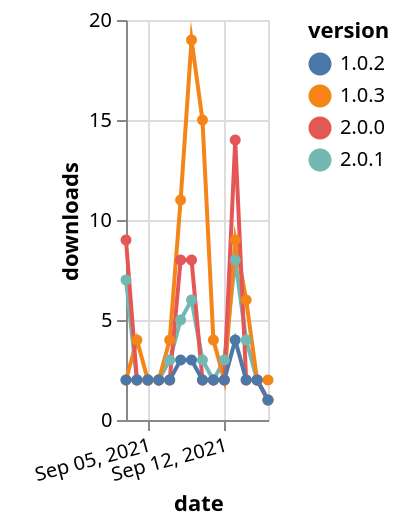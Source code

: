 {"$schema": "https://vega.github.io/schema/vega-lite/v5.json", "description": "A simple bar chart with embedded data.", "data": {"values": [{"date": "2021-09-03", "total": 135, "delta": 7, "version": "2.0.1"}, {"date": "2021-09-04", "total": 137, "delta": 2, "version": "2.0.1"}, {"date": "2021-09-05", "total": 139, "delta": 2, "version": "2.0.1"}, {"date": "2021-09-06", "total": 141, "delta": 2, "version": "2.0.1"}, {"date": "2021-09-07", "total": 144, "delta": 3, "version": "2.0.1"}, {"date": "2021-09-08", "total": 149, "delta": 5, "version": "2.0.1"}, {"date": "2021-09-09", "total": 155, "delta": 6, "version": "2.0.1"}, {"date": "2021-09-10", "total": 158, "delta": 3, "version": "2.0.1"}, {"date": "2021-09-11", "total": 160, "delta": 2, "version": "2.0.1"}, {"date": "2021-09-12", "total": 163, "delta": 3, "version": "2.0.1"}, {"date": "2021-09-13", "total": 171, "delta": 8, "version": "2.0.1"}, {"date": "2021-09-14", "total": 175, "delta": 4, "version": "2.0.1"}, {"date": "2021-09-15", "total": 177, "delta": 2, "version": "2.0.1"}, {"date": "2021-09-16", "total": 178, "delta": 1, "version": "2.0.1"}, {"date": "2021-09-03", "total": 6836, "delta": 2, "version": "1.0.3"}, {"date": "2021-09-04", "total": 6840, "delta": 4, "version": "1.0.3"}, {"date": "2021-09-05", "total": 6842, "delta": 2, "version": "1.0.3"}, {"date": "2021-09-06", "total": 6844, "delta": 2, "version": "1.0.3"}, {"date": "2021-09-07", "total": 6848, "delta": 4, "version": "1.0.3"}, {"date": "2021-09-08", "total": 6859, "delta": 11, "version": "1.0.3"}, {"date": "2021-09-09", "total": 6878, "delta": 19, "version": "1.0.3"}, {"date": "2021-09-10", "total": 6893, "delta": 15, "version": "1.0.3"}, {"date": "2021-09-11", "total": 6897, "delta": 4, "version": "1.0.3"}, {"date": "2021-09-12", "total": 6899, "delta": 2, "version": "1.0.3"}, {"date": "2021-09-13", "total": 6908, "delta": 9, "version": "1.0.3"}, {"date": "2021-09-14", "total": 6914, "delta": 6, "version": "1.0.3"}, {"date": "2021-09-15", "total": 6916, "delta": 2, "version": "1.0.3"}, {"date": "2021-09-16", "total": 6918, "delta": 2, "version": "1.0.3"}, {"date": "2021-09-03", "total": 223, "delta": 9, "version": "2.0.0"}, {"date": "2021-09-04", "total": 225, "delta": 2, "version": "2.0.0"}, {"date": "2021-09-05", "total": 227, "delta": 2, "version": "2.0.0"}, {"date": "2021-09-06", "total": 229, "delta": 2, "version": "2.0.0"}, {"date": "2021-09-07", "total": 231, "delta": 2, "version": "2.0.0"}, {"date": "2021-09-08", "total": 239, "delta": 8, "version": "2.0.0"}, {"date": "2021-09-09", "total": 247, "delta": 8, "version": "2.0.0"}, {"date": "2021-09-10", "total": 249, "delta": 2, "version": "2.0.0"}, {"date": "2021-09-11", "total": 251, "delta": 2, "version": "2.0.0"}, {"date": "2021-09-12", "total": 253, "delta": 2, "version": "2.0.0"}, {"date": "2021-09-13", "total": 267, "delta": 14, "version": "2.0.0"}, {"date": "2021-09-14", "total": 269, "delta": 2, "version": "2.0.0"}, {"date": "2021-09-15", "total": 271, "delta": 2, "version": "2.0.0"}, {"date": "2021-09-16", "total": 272, "delta": 1, "version": "2.0.0"}, {"date": "2021-09-03", "total": 2316, "delta": 2, "version": "1.0.2"}, {"date": "2021-09-04", "total": 2318, "delta": 2, "version": "1.0.2"}, {"date": "2021-09-05", "total": 2320, "delta": 2, "version": "1.0.2"}, {"date": "2021-09-06", "total": 2322, "delta": 2, "version": "1.0.2"}, {"date": "2021-09-07", "total": 2324, "delta": 2, "version": "1.0.2"}, {"date": "2021-09-08", "total": 2327, "delta": 3, "version": "1.0.2"}, {"date": "2021-09-09", "total": 2330, "delta": 3, "version": "1.0.2"}, {"date": "2021-09-10", "total": 2332, "delta": 2, "version": "1.0.2"}, {"date": "2021-09-11", "total": 2334, "delta": 2, "version": "1.0.2"}, {"date": "2021-09-12", "total": 2336, "delta": 2, "version": "1.0.2"}, {"date": "2021-09-13", "total": 2340, "delta": 4, "version": "1.0.2"}, {"date": "2021-09-14", "total": 2342, "delta": 2, "version": "1.0.2"}, {"date": "2021-09-15", "total": 2344, "delta": 2, "version": "1.0.2"}, {"date": "2021-09-16", "total": 2345, "delta": 1, "version": "1.0.2"}]}, "width": "container", "mark": {"type": "line", "point": {"filled": true}}, "encoding": {"x": {"field": "date", "type": "temporal", "timeUnit": "yearmonthdate", "title": "date", "axis": {"labelAngle": -15}}, "y": {"field": "delta", "type": "quantitative", "title": "downloads"}, "color": {"field": "version", "type": "nominal"}, "tooltip": {"field": "delta"}}}